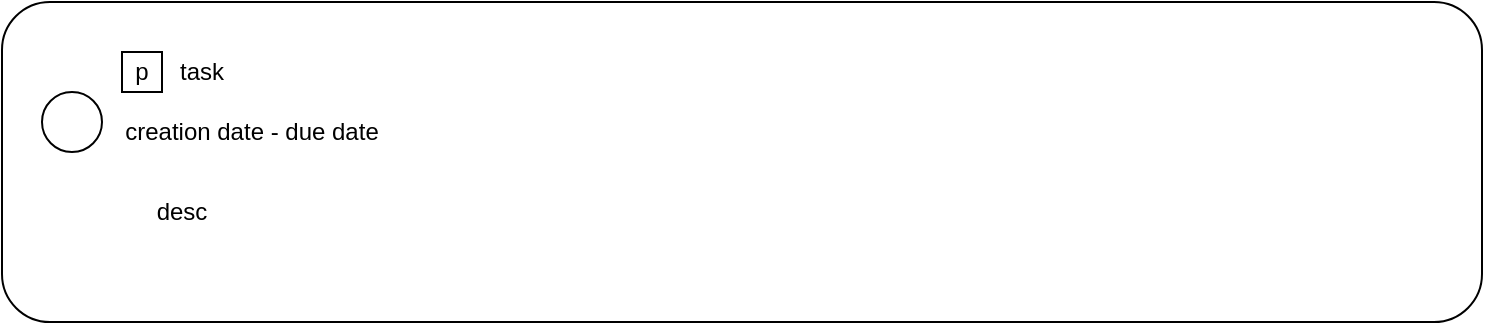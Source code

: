 <mxfile>
    <diagram id="FHpFt_wY0vKglSduAO3y" name="Page-1">
        <mxGraphModel dx="329" dy="1316" grid="1" gridSize="10" guides="1" tooltips="1" connect="1" arrows="1" fold="1" page="1" pageScale="1" pageWidth="850" pageHeight="1100" math="0" shadow="0">
            <root>
                <mxCell id="0"/>
                <mxCell id="1" parent="0"/>
                <mxCell id="2" value="" style="rounded=1;whiteSpace=wrap;html=1;" vertex="1" parent="1">
                    <mxGeometry x="20" y="180" width="740" height="160" as="geometry"/>
                </mxCell>
                <mxCell id="3" value="desc" style="text;html=1;strokeColor=none;fillColor=none;align=center;verticalAlign=middle;whiteSpace=wrap;rounded=0;" vertex="1" parent="1">
                    <mxGeometry x="80" y="270" width="60" height="30" as="geometry"/>
                </mxCell>
                <mxCell id="4" value="creation date - due date" style="text;html=1;strokeColor=none;fillColor=none;align=center;verticalAlign=middle;whiteSpace=wrap;rounded=0;" vertex="1" parent="1">
                    <mxGeometry x="80" y="230" width="130" height="30" as="geometry"/>
                </mxCell>
                <mxCell id="5" value="task" style="text;html=1;strokeColor=none;fillColor=none;align=center;verticalAlign=middle;whiteSpace=wrap;rounded=0;" vertex="1" parent="1">
                    <mxGeometry x="90" y="200" width="60" height="30" as="geometry"/>
                </mxCell>
                <mxCell id="6" value="p" style="rounded=0;whiteSpace=wrap;html=1;" vertex="1" parent="1">
                    <mxGeometry x="80" y="205" width="20" height="20" as="geometry"/>
                </mxCell>
                <mxCell id="7" value="" style="ellipse;whiteSpace=wrap;html=1;aspect=fixed;" vertex="1" parent="1">
                    <mxGeometry x="40" y="225" width="30" height="30" as="geometry"/>
                </mxCell>
            </root>
        </mxGraphModel>
    </diagram>
</mxfile>